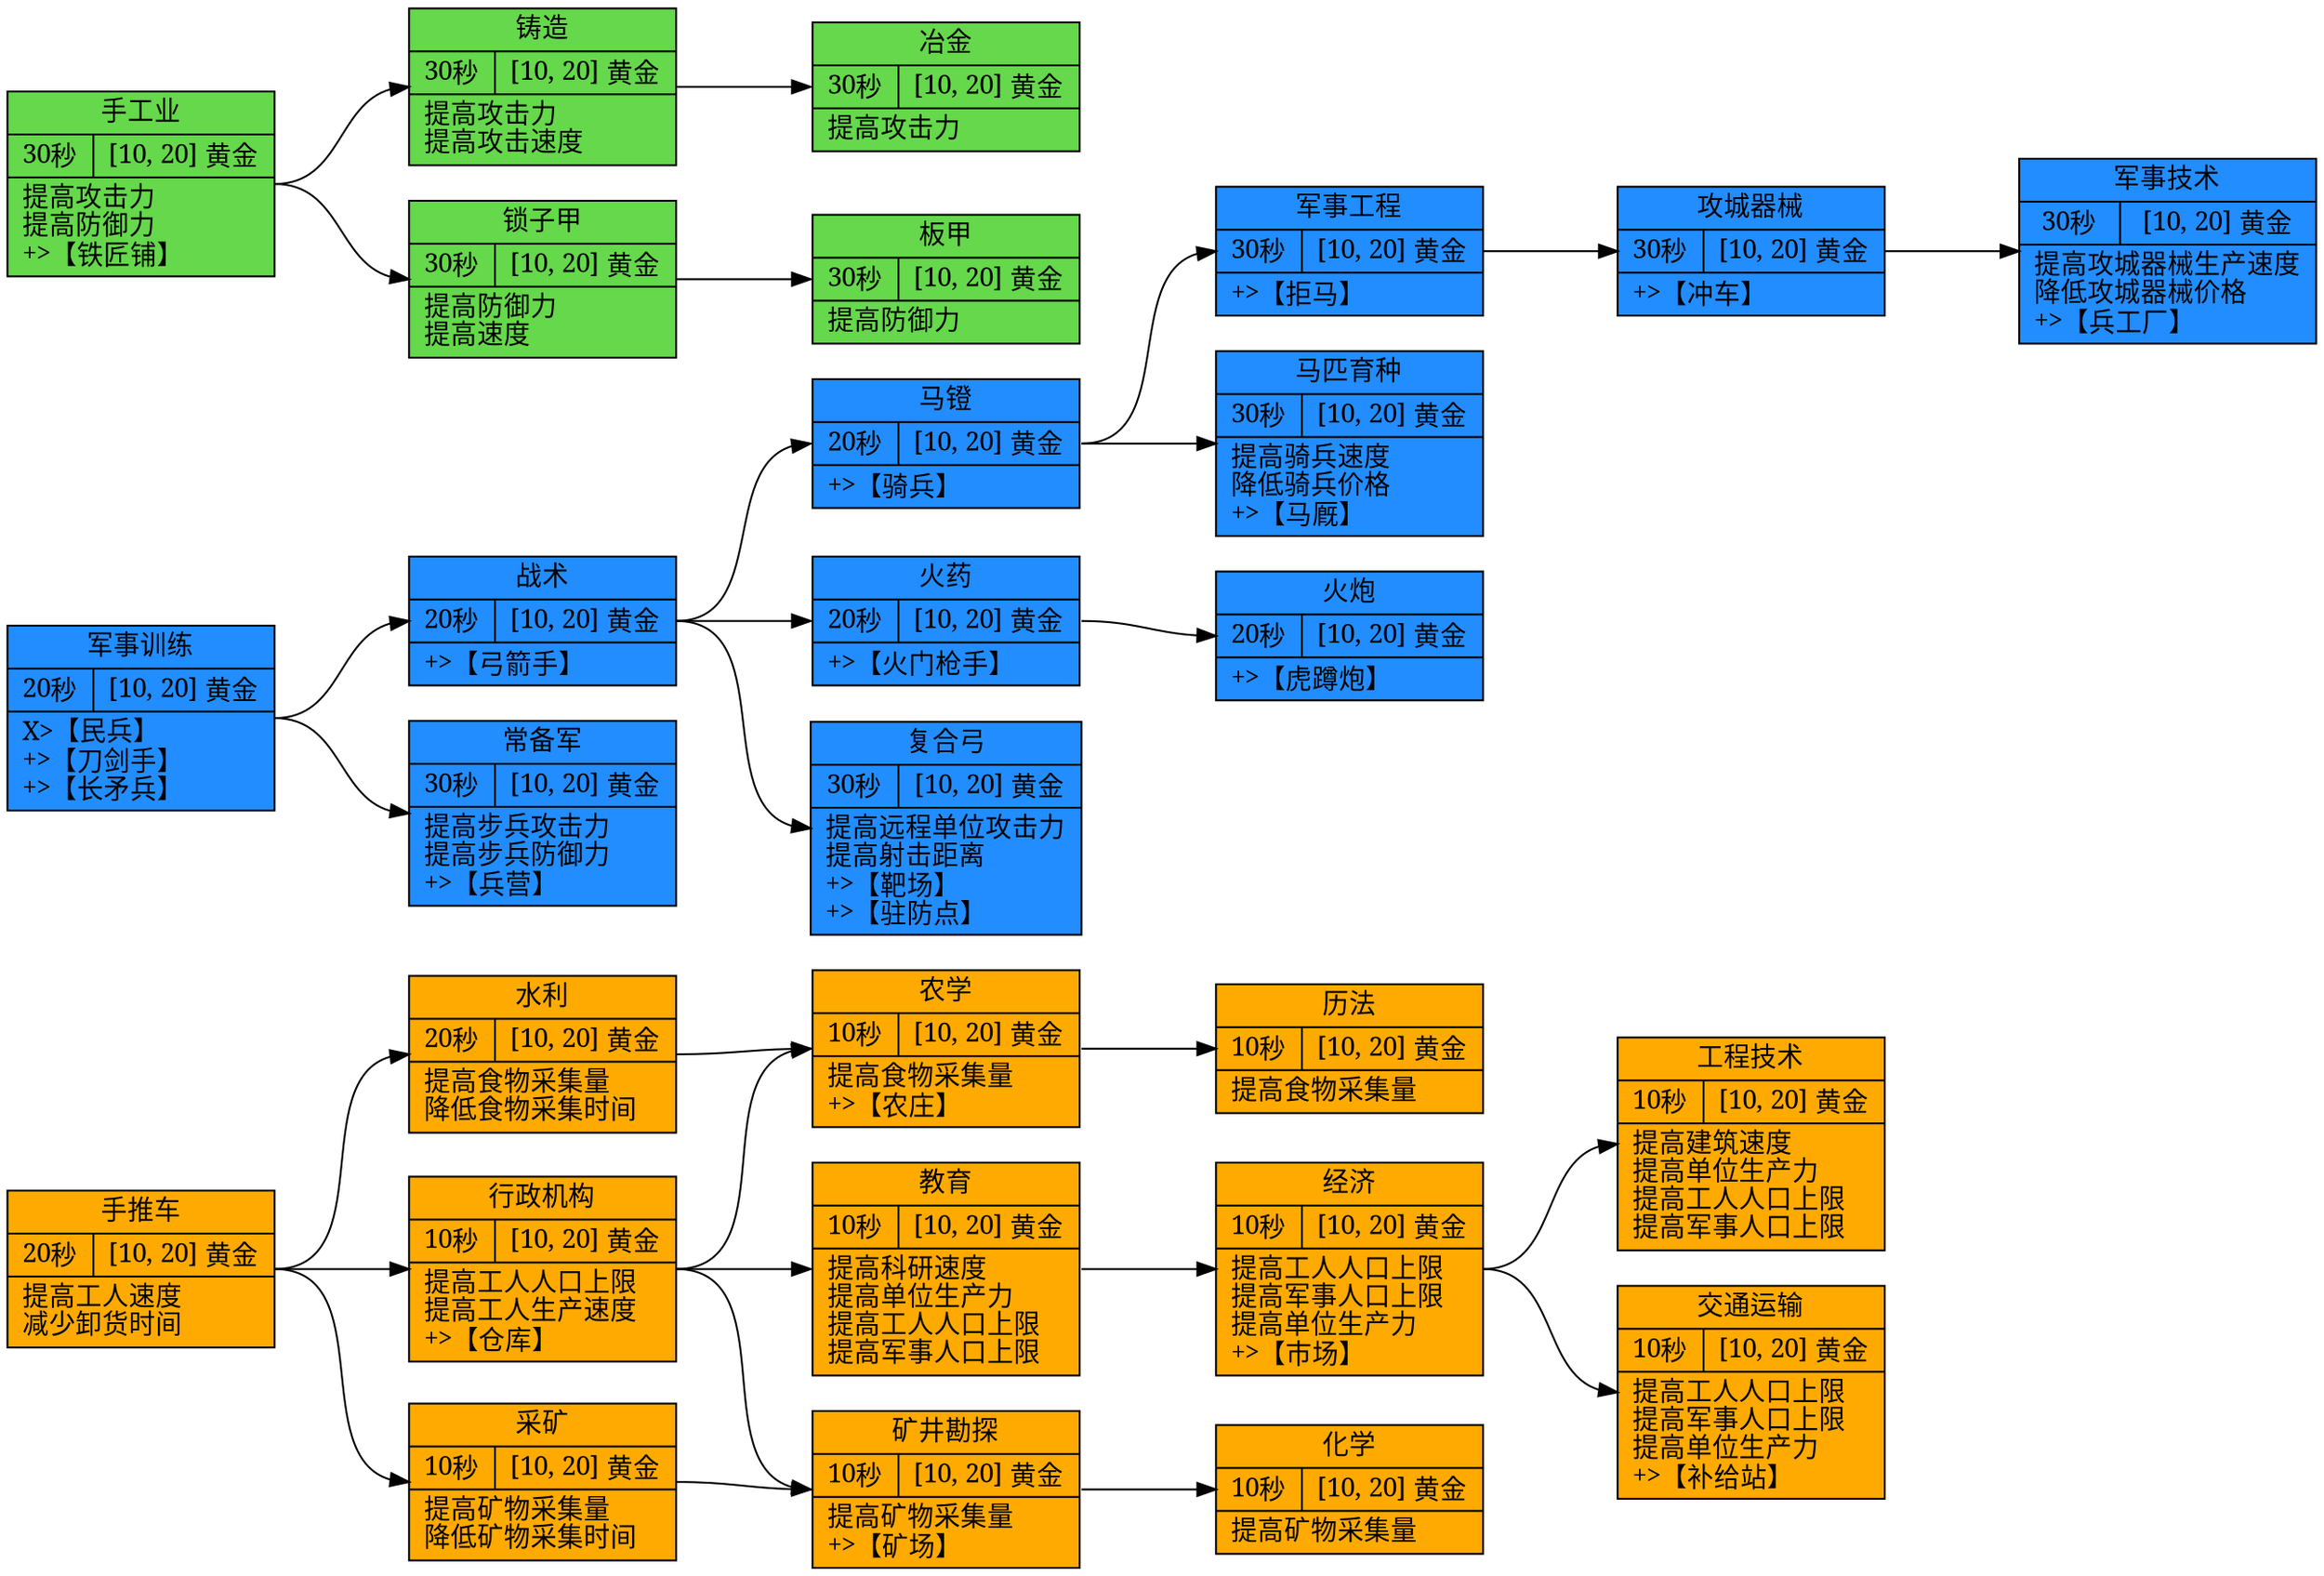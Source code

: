 digraph G {
	rankdir=LR ranksep=1
	"手推车" [label="手推车|{<f0>20秒| <f1>[10, 20] 黄金 }|提高工人速度\l减少卸货时间\l" fillcolor="#ffaa00" fontname=SimSun shape=record style=filled]
	"水利" [label="水利|{<f0>20秒| <f1>[10, 20] 黄金 }|提高食物采集量\l降低食物采集时间\l" fillcolor="#ffaa00" fontname=SimSun shape=record style=filled]
	"手推车":e -> "水利":w [len=2.00]
	"采矿" [label="采矿|{<f0>10秒| <f1>[10, 20] 黄金 }|提高矿物采集量\l降低矿物采集时间\l" fillcolor="#ffaa00" fontname=SimSun shape=record style=filled]
	"手推车":e -> "采矿":w [len=2.00]
	"行政机构" [label="行政机构|{<f0>10秒| <f1>[10, 20] 黄金 }|提高工人人口上限\l提高工人生产速度\l\+\>【仓库】\l" fillcolor="#ffaa00" fontname=SimSun shape=record style=filled]
	"手推车":e -> "行政机构":w [len=2.00]
	"农学" [label="农学|{<f0>10秒| <f1>[10, 20] 黄金 }|提高食物采集量\l\+\>【农庄】\l" fillcolor="#ffaa00" fontname=SimSun shape=record style=filled]
	"水利":e -> "农学":w [len=2.00]
	"行政机构":e -> "农学":w [len=2.00]
	"历法" [label="历法|{<f0>10秒| <f1>[10, 20] 黄金 }|提高食物采集量\l" fillcolor="#ffaa00" fontname=SimSun shape=record style=filled]
	"农学":e -> "历法":w [len=2.00]
	"矿井勘探" [label="矿井勘探|{<f0>10秒| <f1>[10, 20] 黄金 }|提高矿物采集量\l\+\>【矿场】\l" fillcolor="#ffaa00" fontname=SimSun shape=record style=filled]
	"采矿":e -> "矿井勘探":w [len=2.00]
	"行政机构":e -> "矿井勘探":w [len=2.00]
	"化学" [label="化学|{<f0>10秒| <f1>[10, 20] 黄金 }|提高矿物采集量\l" fillcolor="#ffaa00" fontname=SimSun shape=record style=filled]
	"矿井勘探":e -> "化学":w [len=2.00]
	"教育" [label="教育|{<f0>10秒| <f1>[10, 20] 黄金 }|提高科研速度\l提高单位生产力\l提高工人人口上限\l提高军事人口上限\l" fillcolor="#ffaa00" fontname=SimSun shape=record style=filled]
	"行政机构":e -> "教育":w [len=2.00]
	"经济" [label="经济|{<f0>10秒| <f1>[10, 20] 黄金 }|提高工人人口上限\l提高军事人口上限\l提高单位生产力\l\+\>【市场】\l" fillcolor="#ffaa00" fontname=SimSun shape=record style=filled]
	"教育":e -> "经济":w [len=2.00]
	"工程技术" [label="工程技术|{<f0>10秒| <f1>[10, 20] 黄金 }|提高建筑速度\l提高单位生产力\l提高工人人口上限\l提高军事人口上限\l" fillcolor="#ffaa00" fontname=SimSun shape=record style=filled]
	"经济":e -> "工程技术":w [len=2.00]
	"交通运输" [label="交通运输|{<f0>10秒| <f1>[10, 20] 黄金 }|提高工人人口上限\l提高军事人口上限\l提高单位生产力\l\+\>【补给站】\l" fillcolor="#ffaa00" fontname=SimSun shape=record style=filled]
	"经济":e -> "交通运输":w [len=2.00]
	"军事训练" [label="军事训练|{<f0>20秒| <f1>[10, 20] 黄金 }|\X\>【民兵】\l\+\>【刀剑手】\l\+\>【长矛兵】\l" fillcolor="#228dff" fontname=SimSun shape=record style=filled]
	"战术" [label="战术|{<f0>20秒| <f1>[10, 20] 黄金 }|\+\>【弓箭手】\l" fillcolor="#228dff" fontname=SimSun shape=record style=filled]
	"军事训练":e -> "战术":w [len=2.00]
	"马镫" [label="马镫|{<f0>20秒| <f1>[10, 20] 黄金 }|\+\>【骑兵】\l" fillcolor="#228dff" fontname=SimSun shape=record style=filled]
	"战术":e -> "马镫":w [len=2.00]
	"军事工程" [label="军事工程|{<f0>30秒| <f1>[10, 20] 黄金 }|\+\>【拒马】\l" fillcolor="#228dff" fontname=SimSun shape=record style=filled]
	"马镫":e -> "军事工程":w [len=2.00]
	"攻城器械" [label="攻城器械|{<f0>30秒| <f1>[10, 20] 黄金 }|\+\>【冲车】\l" fillcolor="#228dff" fontname=SimSun shape=record style=filled]
	"军事工程":e -> "攻城器械":w [len=2.00]
	"火药" [label="火药|{<f0>20秒| <f1>[10, 20] 黄金 }|\+\>【火门枪手】\l" fillcolor="#228dff" fontname=SimSun shape=record style=filled]
	"战术":e -> "火药":w [len=2.00]
	"火炮" [label="火炮|{<f0>20秒| <f1>[10, 20] 黄金 }|\+\>【虎蹲炮】\l" fillcolor="#228dff" fontname=SimSun shape=record style=filled]
	"火药":e -> "火炮":w [len=2.00]
	"常备军" [label="常备军|{<f0>30秒| <f1>[10, 20] 黄金 }|提高步兵攻击力\l提高步兵防御力\l\+\>【兵营】\l" fillcolor="#228dff" fontname=SimSun shape=record style=filled]
	"军事训练":e -> "常备军":w [len=2.00]
	"复合弓" [label="复合弓|{<f0>30秒| <f1>[10, 20] 黄金 }|提高远程单位攻击力\l提高射击距离\l\+\>【靶场】\l\+\>【驻防点】\l" fillcolor="#228dff" fontname=SimSun shape=record style=filled]
	"战术":e -> "复合弓":w [len=2.00]
	"马匹育种" [label="马匹育种|{<f0>30秒| <f1>[10, 20] 黄金 }|提高骑兵速度\l降低骑兵价格\l\+\>【马厩】\l" fillcolor="#228dff" fontname=SimSun shape=record style=filled]
	"马镫":e -> "马匹育种":w [len=2.00]
	"军事技术" [label="军事技术|{<f0>30秒| <f1>[10, 20] 黄金 }|提高攻城器械生产速度\l降低攻城器械价格\l\+\>【兵工厂】\l" fillcolor="#228dff" fontname=SimSun shape=record style=filled]
	"攻城器械":e -> "军事技术":w [len=2.00]
	"手工业" [label="手工业|{<f0>30秒| <f1>[10, 20] 黄金 }|提高攻击力\l提高防御力\l\+\>【铁匠铺】\l" fillcolor="#65d84b" fontname=SimSun shape=record style=filled]
	"铸造" [label="铸造|{<f0>30秒| <f1>[10, 20] 黄金 }|提高攻击力\l提高攻击速度\l" fillcolor="#65d84b" fontname=SimSun shape=record style=filled]
	"手工业":e -> "铸造":w [len=2.00]
	"冶金" [label="冶金|{<f0>30秒| <f1>[10, 20] 黄金 }|提高攻击力\l" fillcolor="#65d84b" fontname=SimSun shape=record style=filled]
	"铸造":e -> "冶金":w [len=2.00]
	"锁子甲" [label="锁子甲|{<f0>30秒| <f1>[10, 20] 黄金 }|提高防御力\l提高速度\l" fillcolor="#65d84b" fontname=SimSun shape=record style=filled]
	"手工业":e -> "锁子甲":w [len=2.00]
	"板甲" [label="板甲|{<f0>30秒| <f1>[10, 20] 黄金 }|提高防御力\l" fillcolor="#65d84b" fontname=SimSun shape=record style=filled]
	"锁子甲":e -> "板甲":w [len=2.00]
}
